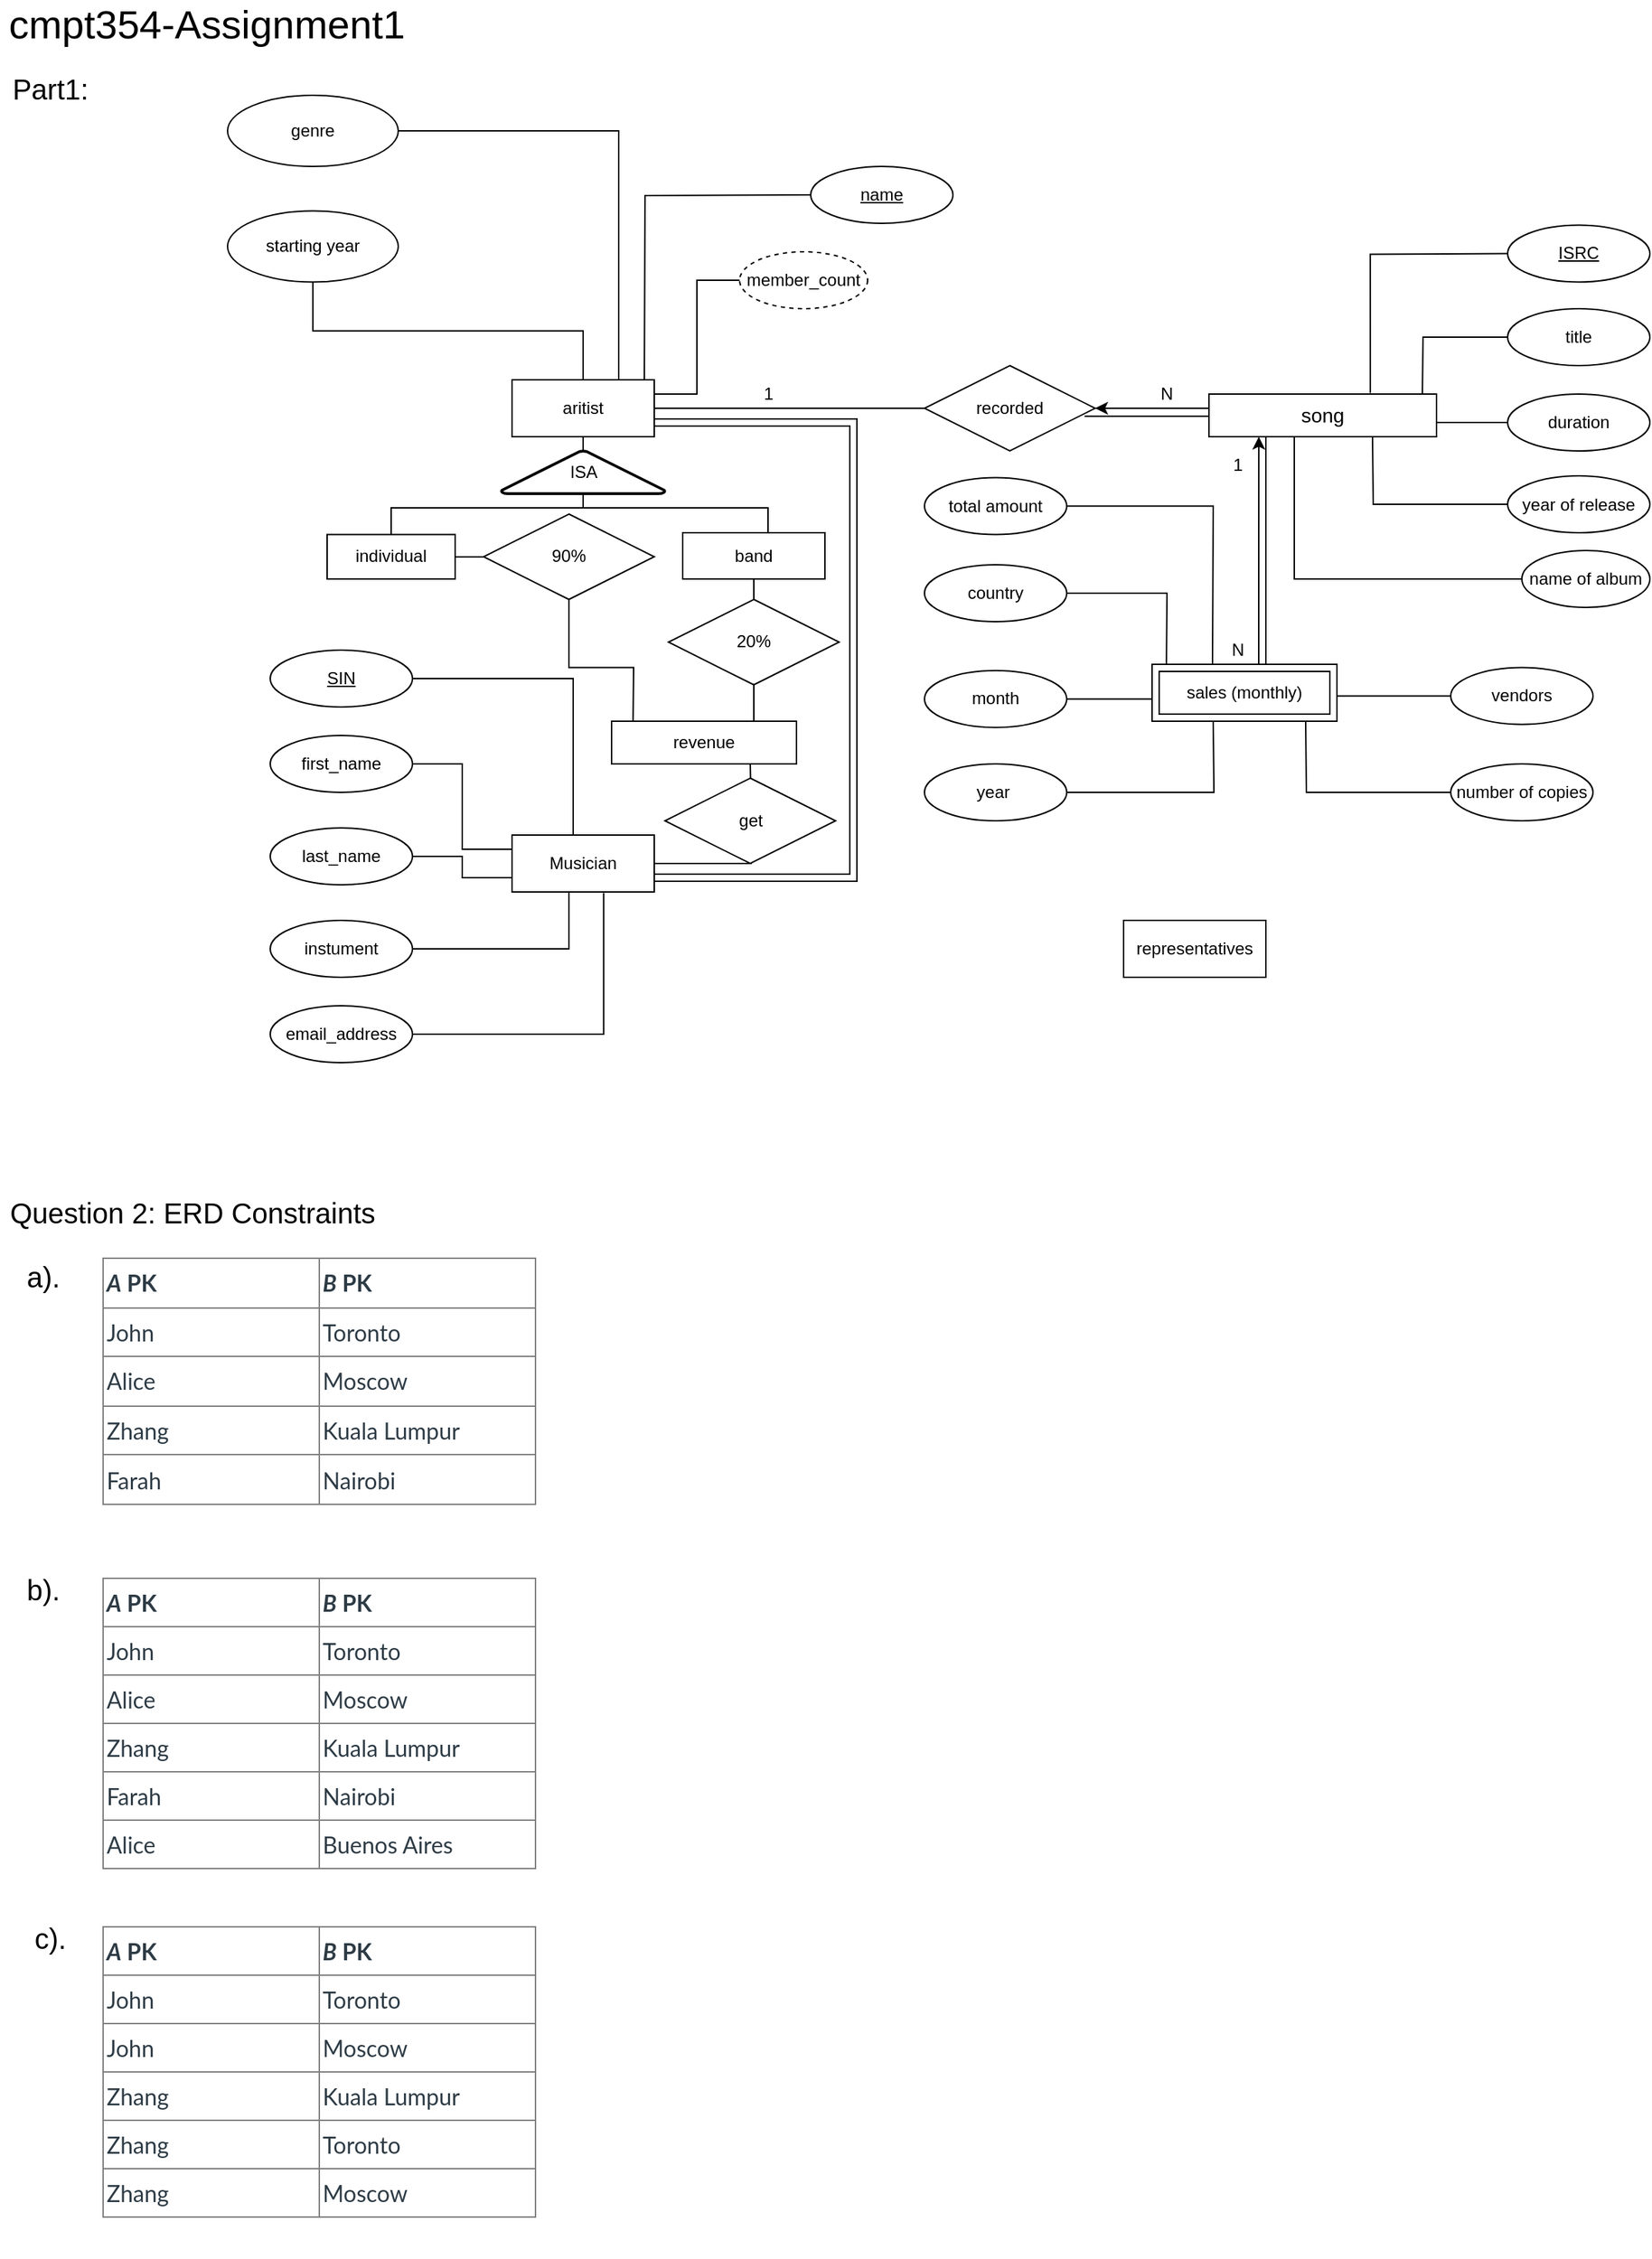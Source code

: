 <mxfile version="14.7.6" type="github">
  <diagram id="r_O1RaxWrrtH8uqQ30q3" name="Page-1">
    <mxGraphModel dx="1427" dy="620" grid="1" gridSize="10" guides="1" tooltips="1" connect="1" arrows="1" fold="1" page="0" pageScale="1" pageWidth="2339" pageHeight="3300" math="0" shadow="0">
      <root>
        <mxCell id="0" />
        <mxCell id="1" parent="0" />
        <mxCell id="qTKSmP5WqX47_2fig1QB-1" style="edgeStyle=orthogonalEdgeStyle;rounded=0;orthogonalLoop=1;jettySize=auto;html=1;exitX=0.5;exitY=1;exitDx=0;exitDy=0;endArrow=none;endFill=0;" edge="1" parent="1">
          <mxGeometry relative="1" as="geometry">
            <mxPoint x="570" y="140" as="sourcePoint" />
            <mxPoint x="453" y="280" as="targetPoint" />
          </mxGeometry>
        </mxCell>
        <mxCell id="ZQmBFMAHCiKAutRS2xqe-23" style="edgeStyle=orthogonalEdgeStyle;rounded=0;orthogonalLoop=1;jettySize=auto;html=1;exitX=0.5;exitY=1;exitDx=0;exitDy=0;entryX=0.5;entryY=0;entryDx=0;entryDy=0;endArrow=none;endFill=0;" parent="1" source="ZQmBFMAHCiKAutRS2xqe-4" target="ZQmBFMAHCiKAutRS2xqe-6" edge="1">
          <mxGeometry relative="1" as="geometry" />
        </mxCell>
        <mxCell id="ZQmBFMAHCiKAutRS2xqe-4" value="starting year" style="ellipse;whiteSpace=wrap;html=1;" parent="1" vertex="1">
          <mxGeometry x="160" y="151.25" width="120" height="50" as="geometry" />
        </mxCell>
        <mxCell id="ZQmBFMAHCiKAutRS2xqe-56" style="edgeStyle=orthogonalEdgeStyle;rounded=0;orthogonalLoop=1;jettySize=auto;html=1;entryX=0.75;entryY=0;entryDx=0;entryDy=0;endArrow=none;endFill=0;" parent="1" source="ZQmBFMAHCiKAutRS2xqe-5" target="ZQmBFMAHCiKAutRS2xqe-6" edge="1">
          <mxGeometry relative="1" as="geometry" />
        </mxCell>
        <mxCell id="ZQmBFMAHCiKAutRS2xqe-5" value="genre" style="ellipse;whiteSpace=wrap;html=1;" parent="1" vertex="1">
          <mxGeometry x="160" y="70" width="120" height="50" as="geometry" />
        </mxCell>
        <mxCell id="qTKSmP5WqX47_2fig1QB-36" style="edgeStyle=orthogonalEdgeStyle;rounded=0;orthogonalLoop=1;jettySize=auto;html=1;entryX=0;entryY=0.5;entryDx=0;entryDy=0;startArrow=none;startFill=0;endArrow=none;endFill=0;" edge="1" parent="1" source="ZQmBFMAHCiKAutRS2xqe-6" target="ZQmBFMAHCiKAutRS2xqe-8">
          <mxGeometry relative="1" as="geometry">
            <Array as="points">
              <mxPoint x="490" y="280" />
              <mxPoint x="490" y="200" />
            </Array>
          </mxGeometry>
        </mxCell>
        <mxCell id="qTKSmP5WqX47_2fig1QB-44" style="edgeStyle=orthogonalEdgeStyle;rounded=0;orthogonalLoop=1;jettySize=auto;html=1;exitX=1;exitY=0.75;exitDx=0;exitDy=0;entryX=1;entryY=0.75;entryDx=0;entryDy=0;startArrow=none;startFill=0;endArrow=none;endFill=0;shape=link;width=5;" edge="1" parent="1" source="ZQmBFMAHCiKAutRS2xqe-6" target="ZQmBFMAHCiKAutRS2xqe-17">
          <mxGeometry relative="1" as="geometry">
            <Array as="points">
              <mxPoint x="600" y="300" />
              <mxPoint x="600" y="620" />
            </Array>
          </mxGeometry>
        </mxCell>
        <mxCell id="qTKSmP5WqX47_2fig1QB-62" style="edgeStyle=orthogonalEdgeStyle;rounded=0;orthogonalLoop=1;jettySize=auto;html=1;entryX=0;entryY=0.5;entryDx=0;entryDy=0;startArrow=none;startFill=0;endArrow=none;endFill=0;" edge="1" parent="1" source="ZQmBFMAHCiKAutRS2xqe-6">
          <mxGeometry relative="1" as="geometry">
            <mxPoint x="650" y="290" as="targetPoint" />
          </mxGeometry>
        </mxCell>
        <mxCell id="ZQmBFMAHCiKAutRS2xqe-6" value="aritist" style="whiteSpace=wrap;html=1;align=center;" parent="1" vertex="1">
          <mxGeometry x="360" y="270" width="100" height="40" as="geometry" />
        </mxCell>
        <mxCell id="ZQmBFMAHCiKAutRS2xqe-8" value="member_count" style="ellipse;whiteSpace=wrap;html=1;align=center;dashed=1;" parent="1" vertex="1">
          <mxGeometry x="520" y="180" width="90" height="40" as="geometry" />
        </mxCell>
        <mxCell id="ZQmBFMAHCiKAutRS2xqe-38" style="edgeStyle=orthogonalEdgeStyle;rounded=0;orthogonalLoop=1;jettySize=auto;html=1;exitX=0;exitY=0.5;exitDx=0;exitDy=0;endArrow=none;endFill=0;" parent="1" source="ZQmBFMAHCiKAutRS2xqe-17" edge="1">
          <mxGeometry relative="1" as="geometry">
            <mxPoint x="370" y="620" as="targetPoint" />
          </mxGeometry>
        </mxCell>
        <mxCell id="qTKSmP5WqX47_2fig1QB-56" style="edgeStyle=orthogonalEdgeStyle;rounded=0;orthogonalLoop=1;jettySize=auto;html=1;entryX=0.75;entryY=1;entryDx=0;entryDy=0;startArrow=none;startFill=0;endArrow=none;endFill=0;" edge="1" parent="1" source="ZQmBFMAHCiKAutRS2xqe-17" target="qTKSmP5WqX47_2fig1QB-46">
          <mxGeometry relative="1" as="geometry">
            <Array as="points">
              <mxPoint x="528" y="610" />
              <mxPoint x="528" y="565" />
            </Array>
          </mxGeometry>
        </mxCell>
        <mxCell id="ZQmBFMAHCiKAutRS2xqe-17" value="Musician" style="whiteSpace=wrap;html=1;align=center;" parent="1" vertex="1">
          <mxGeometry x="360" y="590" width="100" height="40" as="geometry" />
        </mxCell>
        <mxCell id="ZQmBFMAHCiKAutRS2xqe-28" style="edgeStyle=orthogonalEdgeStyle;rounded=0;orthogonalLoop=1;jettySize=auto;html=1;exitX=1;exitY=0.5;exitDx=0;exitDy=0;endArrow=none;endFill=0;entryX=0.5;entryY=0;entryDx=0;entryDy=0;" parent="1" target="ZQmBFMAHCiKAutRS2xqe-17" edge="1">
          <mxGeometry relative="1" as="geometry">
            <mxPoint x="390" y="580" as="targetPoint" />
            <Array as="points">
              <mxPoint x="403" y="480" />
              <mxPoint x="403" y="590" />
            </Array>
            <mxPoint x="290" y="480" as="sourcePoint" />
          </mxGeometry>
        </mxCell>
        <mxCell id="ZQmBFMAHCiKAutRS2xqe-33" style="edgeStyle=orthogonalEdgeStyle;rounded=0;orthogonalLoop=1;jettySize=auto;html=1;exitX=1;exitY=0.5;exitDx=0;exitDy=0;endArrow=none;endFill=0;entryX=0;entryY=0.5;entryDx=0;entryDy=0;" parent="1" source="ZQmBFMAHCiKAutRS2xqe-29" target="ZQmBFMAHCiKAutRS2xqe-17" edge="1">
          <mxGeometry relative="1" as="geometry">
            <mxPoint x="350" y="610" as="targetPoint" />
            <Array as="points">
              <mxPoint x="325" y="540" />
              <mxPoint x="325" y="600" />
              <mxPoint x="360" y="600" />
            </Array>
          </mxGeometry>
        </mxCell>
        <mxCell id="ZQmBFMAHCiKAutRS2xqe-29" value="first_name" style="ellipse;whiteSpace=wrap;html=1;align=center;" parent="1" vertex="1">
          <mxGeometry x="190" y="520" width="100" height="40" as="geometry" />
        </mxCell>
        <mxCell id="ZQmBFMAHCiKAutRS2xqe-39" style="edgeStyle=orthogonalEdgeStyle;rounded=0;orthogonalLoop=1;jettySize=auto;html=1;endArrow=none;endFill=0;entryX=0;entryY=0.75;entryDx=0;entryDy=0;" parent="1" source="ZQmBFMAHCiKAutRS2xqe-30" target="ZQmBFMAHCiKAutRS2xqe-17" edge="1">
          <mxGeometry relative="1" as="geometry">
            <mxPoint x="320" y="640" as="targetPoint" />
          </mxGeometry>
        </mxCell>
        <mxCell id="ZQmBFMAHCiKAutRS2xqe-30" value="last_name" style="ellipse;whiteSpace=wrap;html=1;align=center;" parent="1" vertex="1">
          <mxGeometry x="190" y="585" width="100" height="40" as="geometry" />
        </mxCell>
        <mxCell id="ZQmBFMAHCiKAutRS2xqe-40" style="edgeStyle=orthogonalEdgeStyle;rounded=0;orthogonalLoop=1;jettySize=auto;html=1;entryX=0.4;entryY=1;entryDx=0;entryDy=0;entryPerimeter=0;endArrow=none;endFill=0;" parent="1" source="ZQmBFMAHCiKAutRS2xqe-31" target="ZQmBFMAHCiKAutRS2xqe-17" edge="1">
          <mxGeometry relative="1" as="geometry" />
        </mxCell>
        <mxCell id="ZQmBFMAHCiKAutRS2xqe-31" value="instument" style="ellipse;whiteSpace=wrap;html=1;align=center;" parent="1" vertex="1">
          <mxGeometry x="190" y="650" width="100" height="40" as="geometry" />
        </mxCell>
        <mxCell id="ZQmBFMAHCiKAutRS2xqe-41" style="rounded=0;orthogonalLoop=1;jettySize=auto;html=1;exitX=1;exitY=0.5;exitDx=0;exitDy=0;endArrow=none;endFill=0;entryX=0.644;entryY=1.02;entryDx=0;entryDy=0;entryPerimeter=0;edgeStyle=orthogonalEdgeStyle;" parent="1" source="ZQmBFMAHCiKAutRS2xqe-32" target="ZQmBFMAHCiKAutRS2xqe-17" edge="1">
          <mxGeometry relative="1" as="geometry">
            <mxPoint x="450" y="670" as="targetPoint" />
          </mxGeometry>
        </mxCell>
        <mxCell id="ZQmBFMAHCiKAutRS2xqe-32" value="email_address" style="ellipse;whiteSpace=wrap;html=1;align=center;" parent="1" vertex="1">
          <mxGeometry x="190" y="710" width="100" height="40" as="geometry" />
        </mxCell>
        <mxCell id="qTKSmP5WqX47_2fig1QB-7" value="SIN" style="ellipse;whiteSpace=wrap;html=1;align=center;fontStyle=4;" vertex="1" parent="1">
          <mxGeometry x="190" y="460" width="100" height="40" as="geometry" />
        </mxCell>
        <mxCell id="qTKSmP5WqX47_2fig1QB-9" value="name" style="ellipse;whiteSpace=wrap;html=1;align=center;fontStyle=4;" vertex="1" parent="1">
          <mxGeometry x="570" y="120" width="100" height="40" as="geometry" />
        </mxCell>
        <mxCell id="qTKSmP5WqX47_2fig1QB-10" style="edgeStyle=orthogonalEdgeStyle;rounded=0;orthogonalLoop=1;jettySize=auto;html=1;exitX=0.5;exitY=1;exitDx=0;exitDy=0;endArrow=none;endFill=0;" edge="1" parent="1">
          <mxGeometry relative="1" as="geometry">
            <mxPoint x="550" y="420" as="sourcePoint" />
            <mxPoint x="550" y="420" as="targetPoint" />
          </mxGeometry>
        </mxCell>
        <mxCell id="qTKSmP5WqX47_2fig1QB-37" style="edgeStyle=orthogonalEdgeStyle;rounded=0;orthogonalLoop=1;jettySize=auto;html=1;exitX=0.5;exitY=0;exitDx=0;exitDy=0;entryX=0.5;entryY=1;entryDx=0;entryDy=0;startArrow=none;startFill=0;endArrow=none;endFill=0;" edge="1" parent="1" source="qTKSmP5WqX47_2fig1QB-40" target="ZQmBFMAHCiKAutRS2xqe-6">
          <mxGeometry relative="1" as="geometry" />
        </mxCell>
        <mxCell id="qTKSmP5WqX47_2fig1QB-50" style="edgeStyle=orthogonalEdgeStyle;rounded=0;orthogonalLoop=1;jettySize=auto;html=1;startArrow=none;startFill=0;endArrow=none;endFill=0;" edge="1" parent="1" source="qTKSmP5WqX47_2fig1QB-51">
          <mxGeometry relative="1" as="geometry">
            <mxPoint x="445" y="520" as="targetPoint" />
          </mxGeometry>
        </mxCell>
        <mxCell id="qTKSmP5WqX47_2fig1QB-20" value="individual" style="whiteSpace=wrap;html=1;align=center;" vertex="1" parent="1">
          <mxGeometry x="230" y="378.75" width="90" height="31.25" as="geometry" />
        </mxCell>
        <mxCell id="qTKSmP5WqX47_2fig1QB-39" style="edgeStyle=orthogonalEdgeStyle;rounded=0;orthogonalLoop=1;jettySize=auto;html=1;exitX=0.5;exitY=0;exitDx=0;exitDy=0;startArrow=none;startFill=0;endArrow=none;endFill=0;" edge="1" parent="1" source="qTKSmP5WqX47_2fig1QB-21">
          <mxGeometry relative="1" as="geometry">
            <mxPoint x="410" y="310" as="targetPoint" />
            <Array as="points">
              <mxPoint x="540" y="378" />
              <mxPoint x="540" y="360" />
              <mxPoint x="410" y="360" />
            </Array>
          </mxGeometry>
        </mxCell>
        <mxCell id="qTKSmP5WqX47_2fig1QB-53" style="edgeStyle=orthogonalEdgeStyle;rounded=0;orthogonalLoop=1;jettySize=auto;html=1;entryX=0.832;entryY=0.033;entryDx=0;entryDy=0;entryPerimeter=0;startArrow=none;startFill=0;endArrow=none;endFill=0;" edge="1" parent="1" source="qTKSmP5WqX47_2fig1QB-21" target="qTKSmP5WqX47_2fig1QB-46">
          <mxGeometry relative="1" as="geometry">
            <Array as="points">
              <mxPoint x="530" y="511" />
            </Array>
          </mxGeometry>
        </mxCell>
        <mxCell id="qTKSmP5WqX47_2fig1QB-21" value="band" style="whiteSpace=wrap;html=1;align=center;" vertex="1" parent="1">
          <mxGeometry x="480" y="377.5" width="100" height="32.5" as="geometry" />
        </mxCell>
        <mxCell id="qTKSmP5WqX47_2fig1QB-40" value="ISA" style="strokeWidth=2;html=1;shape=mxgraph.flowchart.extract_or_measurement;whiteSpace=wrap;" vertex="1" parent="1">
          <mxGeometry x="352.5" y="320" width="115" height="30" as="geometry" />
        </mxCell>
        <mxCell id="qTKSmP5WqX47_2fig1QB-41" value="" style="edgeStyle=orthogonalEdgeStyle;rounded=0;orthogonalLoop=1;jettySize=auto;html=1;exitX=0.5;exitY=0;exitDx=0;exitDy=0;entryX=0.5;entryY=1;entryDx=0;entryDy=0;startArrow=none;startFill=0;endArrow=none;endFill=0;" edge="1" parent="1" source="qTKSmP5WqX47_2fig1QB-20" target="qTKSmP5WqX47_2fig1QB-40">
          <mxGeometry relative="1" as="geometry">
            <mxPoint x="245" y="365" as="sourcePoint" />
            <mxPoint x="410" y="310" as="targetPoint" />
            <Array as="points">
              <mxPoint x="275" y="360" />
              <mxPoint x="410" y="360" />
            </Array>
          </mxGeometry>
        </mxCell>
        <mxCell id="qTKSmP5WqX47_2fig1QB-46" value="revenue" style="whiteSpace=wrap;html=1;align=center;" vertex="1" parent="1">
          <mxGeometry x="430" y="510" width="130" height="30" as="geometry" />
        </mxCell>
        <mxCell id="qTKSmP5WqX47_2fig1QB-47" style="edgeStyle=orthogonalEdgeStyle;shape=link;rounded=0;orthogonalLoop=1;jettySize=auto;html=1;exitX=0.5;exitY=1;exitDx=0;exitDy=0;startArrow=none;startFill=0;endArrow=none;endFill=0;" edge="1" parent="1" source="qTKSmP5WqX47_2fig1QB-20" target="qTKSmP5WqX47_2fig1QB-20">
          <mxGeometry relative="1" as="geometry" />
        </mxCell>
        <mxCell id="qTKSmP5WqX47_2fig1QB-51" value="90%" style="shape=rhombus;perimeter=rhombusPerimeter;whiteSpace=wrap;html=1;align=center;" vertex="1" parent="1">
          <mxGeometry x="340" y="364.38" width="120" height="60" as="geometry" />
        </mxCell>
        <mxCell id="qTKSmP5WqX47_2fig1QB-52" value="" style="edgeStyle=orthogonalEdgeStyle;rounded=0;orthogonalLoop=1;jettySize=auto;html=1;startArrow=none;startFill=0;endArrow=none;endFill=0;" edge="1" parent="1" source="qTKSmP5WqX47_2fig1QB-20" target="qTKSmP5WqX47_2fig1QB-51">
          <mxGeometry relative="1" as="geometry">
            <mxPoint x="320" y="394.5" as="sourcePoint" />
            <mxPoint x="440" y="470" as="targetPoint" />
          </mxGeometry>
        </mxCell>
        <mxCell id="qTKSmP5WqX47_2fig1QB-54" value="20%" style="shape=rhombus;perimeter=rhombusPerimeter;whiteSpace=wrap;html=1;align=center;" vertex="1" parent="1">
          <mxGeometry x="470" y="424.38" width="120" height="60" as="geometry" />
        </mxCell>
        <mxCell id="qTKSmP5WqX47_2fig1QB-57" value="get" style="shape=rhombus;perimeter=rhombusPerimeter;whiteSpace=wrap;html=1;align=center;" vertex="1" parent="1">
          <mxGeometry x="467.5" y="550" width="120" height="60" as="geometry" />
        </mxCell>
        <mxCell id="qTKSmP5WqX47_2fig1QB-68" style="edgeStyle=orthogonalEdgeStyle;rounded=0;orthogonalLoop=1;jettySize=auto;html=1;entryX=1;entryY=0.5;entryDx=0;entryDy=0;startArrow=none;startFill=0;endArrow=classic;endFill=1;" edge="1" parent="1">
          <mxGeometry relative="1" as="geometry">
            <mxPoint x="860" y="290" as="sourcePoint" />
            <mxPoint x="770" y="290" as="targetPoint" />
            <Array as="points">
              <mxPoint x="860" y="290" />
              <mxPoint x="860" y="290" />
            </Array>
          </mxGeometry>
        </mxCell>
        <mxCell id="qTKSmP5WqX47_2fig1QB-167" style="edgeStyle=orthogonalEdgeStyle;rounded=0;orthogonalLoop=1;jettySize=auto;html=1;exitX=0;exitY=0.75;exitDx=0;exitDy=0;entryX=0.938;entryY=0.593;entryDx=0;entryDy=0;entryPerimeter=0;startArrow=none;startFill=0;endArrow=none;endFill=0;" edge="1" parent="1">
          <mxGeometry relative="1" as="geometry">
            <mxPoint x="860" y="297.5" as="sourcePoint" />
            <mxPoint x="762.56" y="295.58" as="targetPoint" />
            <Array as="points">
              <mxPoint x="860" y="296" />
            </Array>
          </mxGeometry>
        </mxCell>
        <mxCell id="qTKSmP5WqX47_2fig1QB-80" style="edgeStyle=orthogonalEdgeStyle;rounded=0;orthogonalLoop=1;jettySize=auto;html=1;exitX=0;exitY=0.5;exitDx=0;exitDy=0;entryX=0.709;entryY=-0.025;entryDx=0;entryDy=0;startArrow=none;startFill=0;endArrow=none;endFill=0;entryPerimeter=0;" edge="1" parent="1" target="qTKSmP5WqX47_2fig1QB-179">
          <mxGeometry relative="1" as="geometry">
            <mxPoint x="1060" y="181.25" as="sourcePoint" />
            <mxPoint x="965" y="260" as="targetPoint" />
          </mxGeometry>
        </mxCell>
        <mxCell id="qTKSmP5WqX47_2fig1QB-81" style="edgeStyle=orthogonalEdgeStyle;rounded=0;orthogonalLoop=1;jettySize=auto;html=1;startArrow=none;startFill=0;endArrow=none;endFill=0;" edge="1" parent="1" source="qTKSmP5WqX47_2fig1QB-65">
          <mxGeometry relative="1" as="geometry">
            <mxPoint x="1000" y="285" as="targetPoint" />
          </mxGeometry>
        </mxCell>
        <mxCell id="qTKSmP5WqX47_2fig1QB-65" value="title" style="ellipse;whiteSpace=wrap;html=1;align=center;" vertex="1" parent="1">
          <mxGeometry x="1060" y="220" width="100" height="40" as="geometry" />
        </mxCell>
        <mxCell id="qTKSmP5WqX47_2fig1QB-82" style="edgeStyle=orthogonalEdgeStyle;rounded=0;orthogonalLoop=1;jettySize=auto;html=1;exitX=0;exitY=0.5;exitDx=0;exitDy=0;entryX=1;entryY=1;entryDx=0;entryDy=0;startArrow=none;startFill=0;endArrow=none;endFill=0;entryPerimeter=0;" edge="1" parent="1" source="qTKSmP5WqX47_2fig1QB-75">
          <mxGeometry relative="1" as="geometry">
            <mxPoint x="1000" y="310" as="targetPoint" />
            <Array as="points">
              <mxPoint x="1000" y="300" />
            </Array>
          </mxGeometry>
        </mxCell>
        <mxCell id="qTKSmP5WqX47_2fig1QB-75" value="duration" style="ellipse;whiteSpace=wrap;html=1;align=center;" vertex="1" parent="1">
          <mxGeometry x="1060" y="280" width="100" height="40" as="geometry" />
        </mxCell>
        <mxCell id="qTKSmP5WqX47_2fig1QB-83" style="edgeStyle=orthogonalEdgeStyle;rounded=0;orthogonalLoop=1;jettySize=auto;html=1;entryX=0.75;entryY=1;entryDx=0;entryDy=0;startArrow=none;startFill=0;endArrow=none;endFill=0;" edge="1" parent="1" source="qTKSmP5WqX47_2fig1QB-76">
          <mxGeometry relative="1" as="geometry">
            <mxPoint x="965" y="310" as="targetPoint" />
          </mxGeometry>
        </mxCell>
        <mxCell id="qTKSmP5WqX47_2fig1QB-76" value="year of release" style="ellipse;whiteSpace=wrap;html=1;align=center;" vertex="1" parent="1">
          <mxGeometry x="1060" y="337.5" width="100" height="40" as="geometry" />
        </mxCell>
        <mxCell id="qTKSmP5WqX47_2fig1QB-84" style="edgeStyle=orthogonalEdgeStyle;rounded=0;orthogonalLoop=1;jettySize=auto;html=1;startArrow=none;startFill=0;endArrow=none;endFill=0;" edge="1" parent="1" source="qTKSmP5WqX47_2fig1QB-78">
          <mxGeometry relative="1" as="geometry">
            <mxPoint x="910" y="310" as="targetPoint" />
            <Array as="points">
              <mxPoint x="910" y="410" />
            </Array>
          </mxGeometry>
        </mxCell>
        <mxCell id="qTKSmP5WqX47_2fig1QB-78" value="name of album" style="ellipse;whiteSpace=wrap;html=1;align=center;" vertex="1" parent="1">
          <mxGeometry x="1070" y="390" width="90" height="40" as="geometry" />
        </mxCell>
        <mxCell id="qTKSmP5WqX47_2fig1QB-87" style="edgeStyle=orthogonalEdgeStyle;rounded=0;orthogonalLoop=1;jettySize=auto;html=1;entryX=0.179;entryY=1;entryDx=0;entryDy=0;entryPerimeter=0;startArrow=none;startFill=0;endArrow=classic;endFill=1;" edge="1" parent="1">
          <mxGeometry relative="1" as="geometry">
            <mxPoint x="885" y="470" as="sourcePoint" />
            <mxPoint x="885.06" y="310" as="targetPoint" />
            <Array as="points">
              <mxPoint x="885" y="430" />
              <mxPoint x="885" y="430" />
            </Array>
          </mxGeometry>
        </mxCell>
        <mxCell id="qTKSmP5WqX47_2fig1QB-100" style="edgeStyle=orthogonalEdgeStyle;rounded=0;orthogonalLoop=1;jettySize=auto;html=1;exitX=1;exitY=0.5;exitDx=0;exitDy=0;entryX=0;entryY=0.5;entryDx=0;entryDy=0;fontSize=12;startArrow=none;startFill=0;endArrow=none;endFill=0;" edge="1" parent="1" source="qTKSmP5WqX47_2fig1QB-161" target="qTKSmP5WqX47_2fig1QB-90">
          <mxGeometry relative="1" as="geometry">
            <mxPoint x="950" y="492.19" as="sourcePoint" />
            <Array as="points">
              <mxPoint x="940" y="492" />
            </Array>
          </mxGeometry>
        </mxCell>
        <mxCell id="qTKSmP5WqX47_2fig1QB-88" value="&lt;font style=&quot;font-size: 28px&quot;&gt;cmpt354-Assignment1&lt;/font&gt;" style="text;html=1;align=center;verticalAlign=middle;resizable=0;points=[];autosize=1;strokeColor=none;" vertex="1" parent="1">
          <mxGeometry y="10" width="290" height="20" as="geometry" />
        </mxCell>
        <mxCell id="qTKSmP5WqX47_2fig1QB-89" value="Part1:" style="text;html=1;align=center;verticalAlign=middle;resizable=0;points=[];autosize=1;strokeColor=none;strokeWidth=8;fontSize=20;fontStyle=0" vertex="1" parent="1">
          <mxGeometry y="50" width="70" height="30" as="geometry" />
        </mxCell>
        <mxCell id="qTKSmP5WqX47_2fig1QB-90" value="vendors" style="ellipse;whiteSpace=wrap;html=1;align=center;fontSize=12;strokeWidth=1;" vertex="1" parent="1">
          <mxGeometry x="1020" y="472.19" width="100" height="40" as="geometry" />
        </mxCell>
        <mxCell id="qTKSmP5WqX47_2fig1QB-103" style="edgeStyle=orthogonalEdgeStyle;rounded=0;orthogonalLoop=1;jettySize=auto;html=1;fontSize=12;startArrow=none;startFill=0;endArrow=none;endFill=0;" edge="1" parent="1" source="qTKSmP5WqX47_2fig1QB-91">
          <mxGeometry relative="1" as="geometry">
            <mxPoint x="918" y="510" as="targetPoint" />
          </mxGeometry>
        </mxCell>
        <mxCell id="qTKSmP5WqX47_2fig1QB-91" value="number of copies" style="ellipse;whiteSpace=wrap;html=1;align=center;fontSize=12;strokeWidth=1;" vertex="1" parent="1">
          <mxGeometry x="1020" y="540" width="100" height="40" as="geometry" />
        </mxCell>
        <mxCell id="qTKSmP5WqX47_2fig1QB-99" style="edgeStyle=orthogonalEdgeStyle;rounded=0;orthogonalLoop=1;jettySize=auto;html=1;fontSize=12;startArrow=none;startFill=0;endArrow=none;endFill=0;" edge="1" parent="1" source="qTKSmP5WqX47_2fig1QB-92">
          <mxGeometry relative="1" as="geometry">
            <mxPoint x="820" y="494.38" as="targetPoint" />
          </mxGeometry>
        </mxCell>
        <mxCell id="qTKSmP5WqX47_2fig1QB-92" value="month" style="ellipse;whiteSpace=wrap;html=1;align=center;fontSize=12;strokeWidth=1;" vertex="1" parent="1">
          <mxGeometry x="650" y="474.38" width="100" height="40" as="geometry" />
        </mxCell>
        <mxCell id="qTKSmP5WqX47_2fig1QB-102" style="edgeStyle=orthogonalEdgeStyle;rounded=0;orthogonalLoop=1;jettySize=auto;html=1;fontSize=12;startArrow=none;startFill=0;endArrow=none;endFill=0;" edge="1" parent="1" source="qTKSmP5WqX47_2fig1QB-93">
          <mxGeometry relative="1" as="geometry">
            <mxPoint x="853" y="510" as="targetPoint" />
          </mxGeometry>
        </mxCell>
        <mxCell id="qTKSmP5WqX47_2fig1QB-93" value="year&amp;nbsp;" style="ellipse;whiteSpace=wrap;html=1;align=center;fontSize=12;strokeWidth=1;" vertex="1" parent="1">
          <mxGeometry x="650" y="540" width="100" height="40" as="geometry" />
        </mxCell>
        <mxCell id="qTKSmP5WqX47_2fig1QB-105" style="edgeStyle=orthogonalEdgeStyle;rounded=0;orthogonalLoop=1;jettySize=auto;html=1;entryX=0;entryY=0.25;entryDx=0;entryDy=0;fontSize=12;startArrow=none;startFill=0;endArrow=none;endFill=0;" edge="1" parent="1" source="qTKSmP5WqX47_2fig1QB-104">
          <mxGeometry relative="1" as="geometry">
            <mxPoint x="820" y="481.095" as="targetPoint" />
          </mxGeometry>
        </mxCell>
        <mxCell id="qTKSmP5WqX47_2fig1QB-104" value="country" style="ellipse;whiteSpace=wrap;html=1;align=center;fontSize=12;strokeWidth=1;" vertex="1" parent="1">
          <mxGeometry x="650" y="400" width="100" height="40" as="geometry" />
        </mxCell>
        <mxCell id="qTKSmP5WqX47_2fig1QB-107" style="edgeStyle=orthogonalEdgeStyle;rounded=0;orthogonalLoop=1;jettySize=auto;html=1;entryX=0.25;entryY=0;entryDx=0;entryDy=0;fontSize=12;startArrow=none;startFill=0;endArrow=none;endFill=0;" edge="1" parent="1" source="qTKSmP5WqX47_2fig1QB-106">
          <mxGeometry relative="1" as="geometry">
            <mxPoint x="852.5" y="470" as="targetPoint" />
          </mxGeometry>
        </mxCell>
        <mxCell id="qTKSmP5WqX47_2fig1QB-106" value="total amount" style="ellipse;whiteSpace=wrap;html=1;align=center;fontSize=12;strokeWidth=1;" vertex="1" parent="1">
          <mxGeometry x="650" y="338.75" width="100" height="40" as="geometry" />
        </mxCell>
        <mxCell id="qTKSmP5WqX47_2fig1QB-108" value="representatives" style="whiteSpace=wrap;html=1;align=center;fontSize=12;strokeWidth=1;" vertex="1" parent="1">
          <mxGeometry x="790" y="650" width="100" height="40" as="geometry" />
        </mxCell>
        <mxCell id="qTKSmP5WqX47_2fig1QB-109" value="Question 2: ERD Constraints&lt;br style=&quot;font-size: 20px;&quot;&gt;" style="text;html=1;align=center;verticalAlign=middle;resizable=0;points=[];autosize=1;strokeColor=none;fontSize=20;" vertex="1" parent="1">
          <mxGeometry y="840" width="270" height="30" as="geometry" />
        </mxCell>
        <mxCell id="qTKSmP5WqX47_2fig1QB-132" value="a)." style="text;html=1;align=center;verticalAlign=middle;resizable=0;points=[];autosize=1;strokeColor=none;fontSize=20;" vertex="1" parent="1">
          <mxGeometry x="10" y="885" width="40" height="30" as="geometry" />
        </mxCell>
        <mxCell id="qTKSmP5WqX47_2fig1QB-165" style="edgeStyle=orthogonalEdgeStyle;rounded=0;orthogonalLoop=1;jettySize=auto;html=1;startArrow=none;startFill=0;endArrow=none;endFill=0;exitX=0.5;exitY=0;exitDx=0;exitDy=0;entryX=0.107;entryY=1;entryDx=0;entryDy=0;entryPerimeter=0;" edge="1" parent="1" source="qTKSmP5WqX47_2fig1QB-161">
          <mxGeometry relative="1" as="geometry">
            <mxPoint x="874.98" y="310" as="targetPoint" />
            <mxPoint x="880" y="460" as="sourcePoint" />
            <Array as="points">
              <mxPoint x="890" y="470" />
              <mxPoint x="890" y="310" />
            </Array>
          </mxGeometry>
        </mxCell>
        <mxCell id="qTKSmP5WqX47_2fig1QB-161" value="sales (monthly)" style="shape=ext;margin=3;double=1;whiteSpace=wrap;html=1;align=center;" vertex="1" parent="1">
          <mxGeometry x="810" y="470" width="130" height="40" as="geometry" />
        </mxCell>
        <mxCell id="qTKSmP5WqX47_2fig1QB-163" value="1" style="text;html=1;align=center;verticalAlign=middle;resizable=0;points=[];autosize=1;strokeColor=none;" vertex="1" parent="1">
          <mxGeometry x="530" y="270" width="20" height="20" as="geometry" />
        </mxCell>
        <mxCell id="qTKSmP5WqX47_2fig1QB-164" value="N" style="text;html=1;align=center;verticalAlign=middle;resizable=0;points=[];autosize=1;strokeColor=none;" vertex="1" parent="1">
          <mxGeometry x="810" y="270" width="20" height="20" as="geometry" />
        </mxCell>
        <mxCell id="qTKSmP5WqX47_2fig1QB-168" value="1" style="text;html=1;align=center;verticalAlign=middle;resizable=0;points=[];autosize=1;strokeColor=none;" vertex="1" parent="1">
          <mxGeometry x="860" y="320" width="20" height="20" as="geometry" />
        </mxCell>
        <mxCell id="qTKSmP5WqX47_2fig1QB-169" value="N" style="text;html=1;align=center;verticalAlign=middle;resizable=0;points=[];autosize=1;strokeColor=none;" vertex="1" parent="1">
          <mxGeometry x="860" y="450" width="20" height="20" as="geometry" />
        </mxCell>
        <mxCell id="qTKSmP5WqX47_2fig1QB-170" value="&lt;table border=&quot;1&quot; style=&quot;max-width: 100% ; background-color: rgb(255 , 255 , 255) ; border-collapse: collapse ; border-spacing: 0px ; color: rgb(45 , 59 , 69) ; font-family: &amp;#34;lato extended&amp;#34; , &amp;#34;lato&amp;#34; , &amp;#34;helvetica neue&amp;#34; , &amp;#34;helvetica&amp;#34; , &amp;#34;arial&amp;#34; , sans-serif ; font-size: 16px ; font-style: normal ; font-weight: 400 ; letter-spacing: normal ; text-transform: none ; word-spacing: 0px ; width: 304.889px ; height: 174px&quot;&gt;&lt;tbody&gt;&lt;tr style=&quot;height: 29px&quot;&gt;&lt;td style=&quot;padding: 2px ; width: 147.111px ; height: 29px&quot;&gt;&lt;strong style=&quot;font-weight: bold&quot;&gt;&lt;em style=&quot;font-style: italic&quot;&gt;A&lt;/em&gt;&lt;span&gt;&amp;nbsp;&lt;/span&gt;PK&lt;/strong&gt;&lt;/td&gt;&lt;td style=&quot;padding: 2px ; width: 147.111px ; height: 29px&quot;&gt;&lt;strong style=&quot;font-weight: bold&quot;&gt;&lt;em style=&quot;font-style: italic&quot;&gt;B&lt;/em&gt;&lt;span&gt;&amp;nbsp;&lt;/span&gt;PK&lt;/strong&gt;&lt;/td&gt;&lt;/tr&gt;&lt;tr style=&quot;height: 29px&quot;&gt;&lt;td style=&quot;padding: 2px ; width: 147.111px ; height: 29px&quot;&gt;John&lt;/td&gt;&lt;td style=&quot;padding: 2px ; width: 147.111px ; height: 29px&quot;&gt;Toronto&lt;/td&gt;&lt;/tr&gt;&lt;tr style=&quot;height: 29px&quot;&gt;&lt;td style=&quot;padding: 2px ; width: 147.111px ; height: 29px&quot;&gt;Alice&lt;/td&gt;&lt;td style=&quot;padding: 2px ; width: 147.111px ; height: 29px&quot;&gt;Moscow&lt;/td&gt;&lt;/tr&gt;&lt;tr style=&quot;height: 29px&quot;&gt;&lt;td style=&quot;padding: 2px ; width: 147.111px ; height: 29px&quot;&gt;Zhang&lt;/td&gt;&lt;td style=&quot;padding: 2px ; width: 147.111px ; height: 29px&quot;&gt;Kuala Lumpur&lt;/td&gt;&lt;/tr&gt;&lt;tr style=&quot;height: 29px&quot;&gt;&lt;td style=&quot;padding: 2px ; width: 147.111px ; height: 29px&quot;&gt;Farah&lt;/td&gt;&lt;td style=&quot;padding: 2px ; width: 147.111px ; height: 29px&quot;&gt;Nairobi&lt;/td&gt;&lt;/tr&gt;&lt;/tbody&gt;&lt;/table&gt;" style="text;whiteSpace=wrap;html=1;" vertex="1" parent="1">
          <mxGeometry x="70" y="880" width="330" height="190" as="geometry" />
        </mxCell>
        <mxCell id="qTKSmP5WqX47_2fig1QB-171" value="b)." style="text;html=1;align=center;verticalAlign=middle;resizable=0;points=[];autosize=1;strokeColor=none;fontSize=20;" vertex="1" parent="1">
          <mxGeometry x="10" y="1105" width="40" height="30" as="geometry" />
        </mxCell>
        <mxCell id="qTKSmP5WqX47_2fig1QB-173" value="&lt;table border=&quot;1&quot; style=&quot;max-width: 100% ; background-color: rgb(255 , 255 , 255) ; border-collapse: collapse ; border-spacing: 0px ; color: rgb(45 , 59 , 69) ; font-family: &amp;#34;lato extended&amp;#34; , &amp;#34;lato&amp;#34; , &amp;#34;helvetica neue&amp;#34; , &amp;#34;helvetica&amp;#34; , &amp;#34;arial&amp;#34; , sans-serif ; font-size: 16px ; font-style: normal ; font-weight: 400 ; letter-spacing: normal ; text-transform: none ; word-spacing: 0px ; width: 304.889px ; height: 174px&quot;&gt;&lt;tbody&gt;&lt;tr style=&quot;height: 29px&quot;&gt;&lt;td style=&quot;padding: 2px ; width: 147.111px ; height: 29px&quot;&gt;&lt;strong style=&quot;font-weight: bold&quot;&gt;&lt;em style=&quot;font-style: italic&quot;&gt;A&lt;/em&gt;&lt;span&gt;&amp;nbsp;&lt;/span&gt;PK&lt;/strong&gt;&lt;/td&gt;&lt;td style=&quot;padding: 2px ; width: 147.111px ; height: 29px&quot;&gt;&lt;strong style=&quot;font-weight: bold&quot;&gt;&lt;em style=&quot;font-style: italic&quot;&gt;B&lt;/em&gt;&lt;span&gt;&amp;nbsp;&lt;/span&gt;PK&lt;/strong&gt;&lt;/td&gt;&lt;/tr&gt;&lt;tr style=&quot;height: 29px&quot;&gt;&lt;td style=&quot;padding: 2px ; width: 147.111px ; height: 29px&quot;&gt;John&lt;/td&gt;&lt;td style=&quot;padding: 2px ; width: 147.111px ; height: 29px&quot;&gt;Toronto&lt;/td&gt;&lt;/tr&gt;&lt;tr style=&quot;height: 29px&quot;&gt;&lt;td style=&quot;padding: 2px ; width: 147.111px ; height: 29px&quot;&gt;Alice&lt;/td&gt;&lt;td style=&quot;padding: 2px ; width: 147.111px ; height: 29px&quot;&gt;Moscow&lt;/td&gt;&lt;/tr&gt;&lt;tr style=&quot;height: 29px&quot;&gt;&lt;td style=&quot;padding: 2px ; width: 147.111px ; height: 29px&quot;&gt;Zhang&lt;/td&gt;&lt;td style=&quot;padding: 2px ; width: 147.111px ; height: 29px&quot;&gt;Kuala Lumpur&lt;/td&gt;&lt;/tr&gt;&lt;tr style=&quot;height: 29px&quot;&gt;&lt;td style=&quot;padding: 2px ; width: 147.111px ; height: 29px&quot;&gt;Farah&lt;/td&gt;&lt;td style=&quot;padding: 2px ; width: 147.111px ; height: 29px&quot;&gt;Nairobi&lt;/td&gt;&lt;/tr&gt;&lt;tr style=&quot;height: 29px&quot;&gt;&lt;td style=&quot;padding: 2px ; width: 147.111px ; height: 29px&quot;&gt;Alice&lt;/td&gt;&lt;td style=&quot;padding: 2px ; width: 147.111px ; height: 29px&quot;&gt;Buenos Aires&lt;/td&gt;&lt;/tr&gt;&lt;/tbody&gt;&lt;/table&gt;" style="text;whiteSpace=wrap;html=1;fontSize=20;" vertex="1" parent="1">
          <mxGeometry x="70" y="1105" width="330" height="220" as="geometry" />
        </mxCell>
        <mxCell id="qTKSmP5WqX47_2fig1QB-174" value="c)." style="text;html=1;align=center;verticalAlign=middle;resizable=0;points=[];autosize=1;strokeColor=none;fontSize=20;" vertex="1" parent="1">
          <mxGeometry x="15" y="1350" width="40" height="30" as="geometry" />
        </mxCell>
        <mxCell id="qTKSmP5WqX47_2fig1QB-176" value="&lt;table border=&quot;1&quot; style=&quot;max-width: 100%; background-color: rgb(255, 255, 255); border-collapse: collapse; border-spacing: 0px; color: rgb(45, 59, 69); font-family: &amp;quot;lato extended&amp;quot;, lato, &amp;quot;helvetica neue&amp;quot;, helvetica, arial, sans-serif; font-size: 16px; font-style: normal; font-weight: 400; letter-spacing: normal; text-transform: none; word-spacing: 0px; width: 304.889px; height: 174px;&quot;&gt;&lt;tbody&gt;&lt;tr style=&quot;height: 29px&quot;&gt;&lt;td style=&quot;padding: 2px ; width: 147.111px ; height: 29px&quot;&gt;&lt;strong style=&quot;font-weight: bold&quot;&gt;&lt;em style=&quot;font-style: italic&quot;&gt;A&lt;/em&gt;&lt;span&gt;&amp;nbsp;&lt;/span&gt;PK&lt;/strong&gt;&lt;/td&gt;&lt;td style=&quot;padding: 2px ; width: 147.111px ; height: 29px&quot;&gt;&lt;strong style=&quot;font-weight: bold&quot;&gt;&lt;em style=&quot;font-style: italic&quot;&gt;B&lt;/em&gt;&lt;span&gt;&amp;nbsp;&lt;/span&gt;PK&lt;/strong&gt;&lt;/td&gt;&lt;/tr&gt;&lt;tr style=&quot;height: 29px&quot;&gt;&lt;td style=&quot;padding: 2px ; width: 147.111px ; height: 29px&quot;&gt;John&lt;/td&gt;&lt;td style=&quot;padding: 2px ; width: 147.111px ; height: 29px&quot;&gt;Toronto&lt;/td&gt;&lt;/tr&gt;&lt;tr style=&quot;height: 29px&quot;&gt;&lt;td style=&quot;padding: 2px ; width: 147.111px ; height: 29px&quot;&gt;John&lt;/td&gt;&lt;td style=&quot;padding: 2px ; width: 147.111px ; height: 29px&quot;&gt;Moscow&lt;/td&gt;&lt;/tr&gt;&lt;tr style=&quot;height: 29px&quot;&gt;&lt;td style=&quot;padding: 2px ; width: 147.111px ; height: 29px&quot;&gt;Zhang&lt;/td&gt;&lt;td style=&quot;padding: 2px ; width: 147.111px ; height: 29px&quot;&gt;Kuala Lumpur&lt;/td&gt;&lt;/tr&gt;&lt;tr style=&quot;height: 29px&quot;&gt;&lt;td style=&quot;padding: 2px ; width: 147.111px ; height: 29px&quot;&gt;Zhang&lt;/td&gt;&lt;td style=&quot;padding: 2px ; width: 147.111px ; height: 29px&quot;&gt;Toronto&lt;/td&gt;&lt;/tr&gt;&lt;tr style=&quot;height: 29px&quot;&gt;&lt;td style=&quot;padding: 2px ; width: 147.111px ; height: 29px&quot;&gt;Zhang&lt;/td&gt;&lt;td style=&quot;padding: 2px ; width: 147.111px ; height: 29px&quot;&gt;Moscow&lt;/td&gt;&lt;/tr&gt;&lt;/tbody&gt;&lt;/table&gt;" style="text;whiteSpace=wrap;html=1;fontSize=20;" vertex="1" parent="1">
          <mxGeometry x="70" y="1350" width="340" height="240" as="geometry" />
        </mxCell>
        <mxCell id="qTKSmP5WqX47_2fig1QB-179" value="song" style="whiteSpace=wrap;html=1;align=center;fontSize=14;" vertex="1" parent="1">
          <mxGeometry x="850" y="280" width="160" height="30" as="geometry" />
        </mxCell>
        <mxCell id="qTKSmP5WqX47_2fig1QB-180" value="ISRC" style="ellipse;whiteSpace=wrap;html=1;align=center;fontStyle=4;fontSize=12;" vertex="1" parent="1">
          <mxGeometry x="1060" y="161.25" width="100" height="40" as="geometry" />
        </mxCell>
        <mxCell id="qTKSmP5WqX47_2fig1QB-181" value="recorded" style="shape=rhombus;perimeter=rhombusPerimeter;whiteSpace=wrap;html=1;align=center;fontSize=12;" vertex="1" parent="1">
          <mxGeometry x="650" y="260" width="120" height="60" as="geometry" />
        </mxCell>
      </root>
    </mxGraphModel>
  </diagram>
</mxfile>
